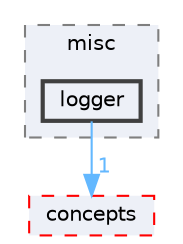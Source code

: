 digraph "/home/runner/work/vclib/vclib/include/vclib/misc/logger"
{
 // LATEX_PDF_SIZE
  bgcolor="transparent";
  edge [fontname=Helvetica,fontsize=10,labelfontname=Helvetica,labelfontsize=10];
  node [fontname=Helvetica,fontsize=10,shape=box,height=0.2,width=0.4];
  compound=true
  subgraph clusterdir_1d5d86545c5ee72848d4833136f0caa9 {
    graph [ bgcolor="#edf0f7", pencolor="grey50", label="misc", fontname=Helvetica,fontsize=10 style="filled,dashed", URL="dir_1d5d86545c5ee72848d4833136f0caa9.html",tooltip=""]
  dir_9e0e4c62a1fe2ec4573b28f7b7e72013 [label="logger", fillcolor="#edf0f7", color="grey25", style="filled,bold", URL="dir_9e0e4c62a1fe2ec4573b28f7b7e72013.html",tooltip=""];
  }
  dir_d8d31096cdb23314816d0514c2e28657 [label="concepts", fillcolor="#edf0f7", color="red", style="filled,dashed", URL="dir_d8d31096cdb23314816d0514c2e28657.html",tooltip=""];
  dir_9e0e4c62a1fe2ec4573b28f7b7e72013->dir_d8d31096cdb23314816d0514c2e28657 [headlabel="1", labeldistance=1.5 headhref="dir_000030_000006.html" color="steelblue1" fontcolor="steelblue1"];
}
